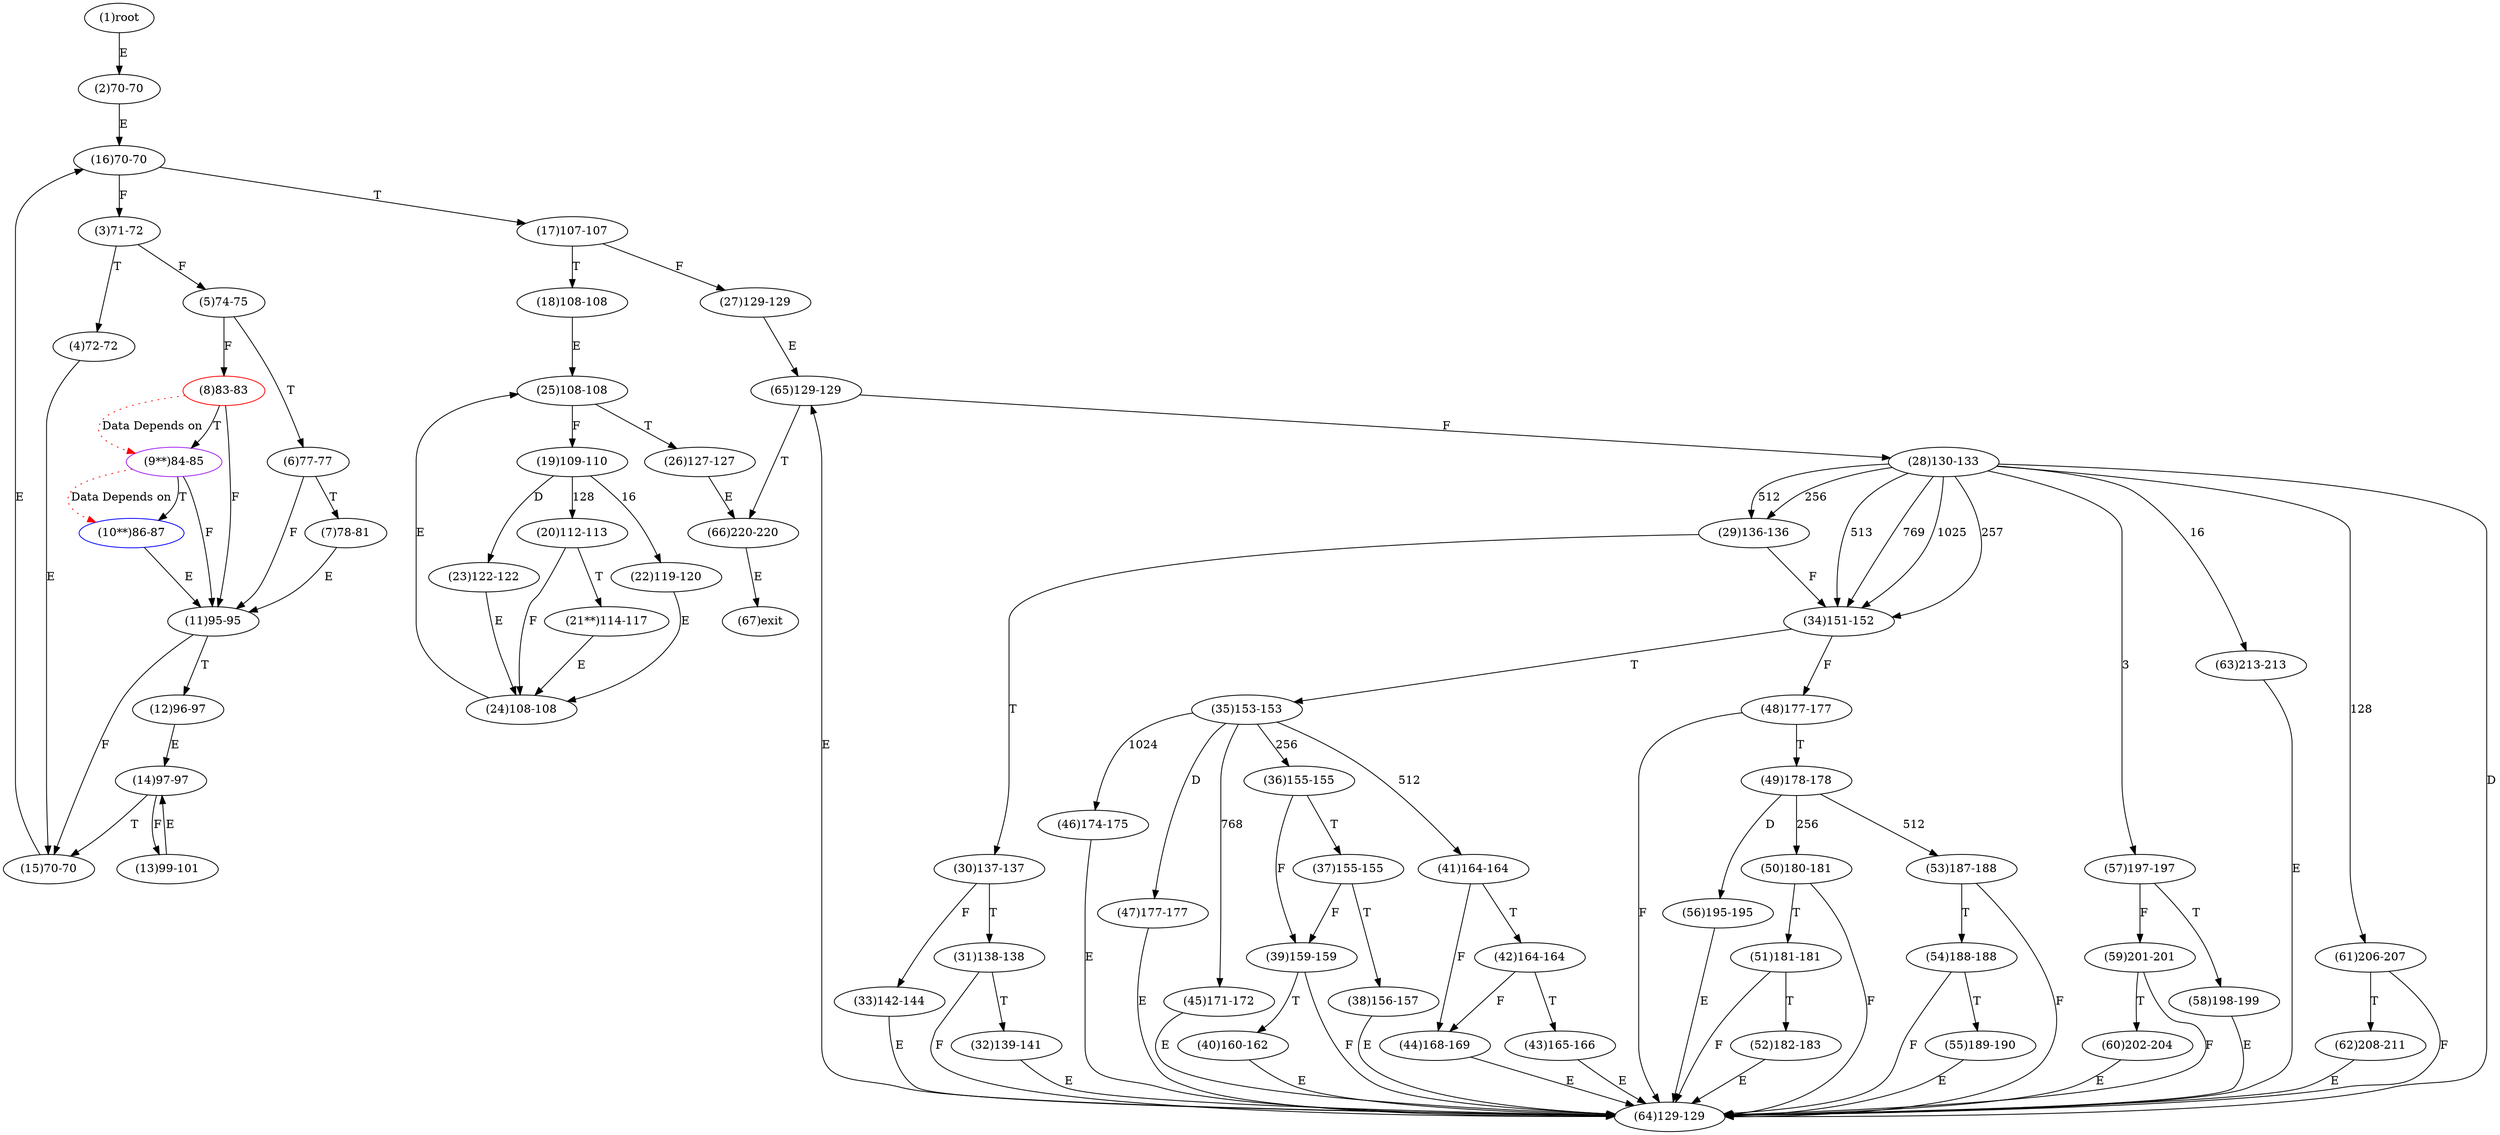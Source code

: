digraph "" { 
1[ label="(1)root"];
2[ label="(2)70-70"];
3[ label="(3)71-72"];
4[ label="(4)72-72"];
5[ label="(5)74-75"];
6[ label="(6)77-77"];
7[ label="(7)78-81"];
8[ label="(8)83-83",color=red];
9[ label="(9**)84-85",color=purple];
10[ label="(10**)86-87",color=blue];
11[ label="(11)95-95"];
12[ label="(12)96-97"];
13[ label="(13)99-101"];
14[ label="(14)97-97"];
15[ label="(15)70-70"];
17[ label="(17)107-107"];
16[ label="(16)70-70"];
19[ label="(19)109-110"];
18[ label="(18)108-108"];
21[ label="(21**)114-117"];
20[ label="(20)112-113"];
23[ label="(23)122-122"];
22[ label="(22)119-120"];
25[ label="(25)108-108"];
24[ label="(24)108-108"];
27[ label="(27)129-129"];
26[ label="(26)127-127"];
29[ label="(29)136-136"];
28[ label="(28)130-133"];
31[ label="(31)138-138"];
30[ label="(30)137-137"];
34[ label="(34)151-152"];
35[ label="(35)153-153"];
32[ label="(32)139-141"];
33[ label="(33)142-144"];
38[ label="(38)156-157"];
39[ label="(39)159-159"];
36[ label="(36)155-155"];
37[ label="(37)155-155"];
42[ label="(42)164-164"];
43[ label="(43)165-166"];
40[ label="(40)160-162"];
41[ label="(41)164-164"];
46[ label="(46)174-175"];
47[ label="(47)177-177"];
44[ label="(44)168-169"];
45[ label="(45)171-172"];
51[ label="(51)181-181"];
50[ label="(50)180-181"];
49[ label="(49)178-178"];
48[ label="(48)177-177"];
55[ label="(55)189-190"];
54[ label="(54)188-188"];
53[ label="(53)187-188"];
52[ label="(52)182-183"];
59[ label="(59)201-201"];
58[ label="(58)198-199"];
57[ label="(57)197-197"];
56[ label="(56)195-195"];
63[ label="(63)213-213"];
62[ label="(62)208-211"];
61[ label="(61)206-207"];
60[ label="(60)202-204"];
64[ label="(64)129-129"];
65[ label="(65)129-129"];
66[ label="(66)220-220"];
67[ label="(67)exit"];
1->2[ label="E"];
2->16[ label="E"];
3->5[ label="F"];
3->4[ label="T"];
4->15[ label="E"];
5->8[ label="F"];
5->6[ label="T"];
6->11[ label="F"];
6->7[ label="T"];
7->11[ label="E"];
8->11[ label="F"];
8->9[ label="T"];
9->11[ label="F"];
9->10[ label="T"];
10->11[ label="E"];
11->15[ label="F"];
11->12[ label="T"];
12->14[ label="E"];
13->14[ label="E"];
14->13[ label="F"];
14->15[ label="T"];
15->16[ label="E"];
16->3[ label="F"];
16->17[ label="T"];
17->27[ label="F"];
17->18[ label="T"];
18->25[ label="E"];
19->22[ label="16"];
19->20[ label="128"];
19->23[ label="D"];
20->24[ label="F"];
20->21[ label="T"];
21->24[ label="E"];
22->24[ label="E"];
23->24[ label="E"];
24->25[ label="E"];
25->19[ label="F"];
25->26[ label="T"];
26->66[ label="E"];
27->65[ label="E"];
28->57[ label="3"];
28->63[ label="16"];
28->61[ label="128"];
28->29[ label="256"];
28->34[ label="257"];
28->29[ label="512"];
28->34[ label="513"];
28->34[ label="769"];
28->34[ label="1025"];
28->64[ label="D"];
29->34[ label="F"];
29->30[ label="T"];
30->33[ label="F"];
30->31[ label="T"];
31->64[ label="F"];
31->32[ label="T"];
32->64[ label="E"];
33->64[ label="E"];
34->48[ label="F"];
34->35[ label="T"];
35->36[ label="256"];
35->41[ label="512"];
35->45[ label="768"];
35->46[ label="1024"];
35->47[ label="D"];
36->39[ label="F"];
36->37[ label="T"];
37->39[ label="F"];
37->38[ label="T"];
38->64[ label="E"];
39->64[ label="F"];
39->40[ label="T"];
40->64[ label="E"];
41->44[ label="F"];
41->42[ label="T"];
42->44[ label="F"];
42->43[ label="T"];
43->64[ label="E"];
44->64[ label="E"];
45->64[ label="E"];
46->64[ label="E"];
47->64[ label="E"];
48->64[ label="F"];
48->49[ label="T"];
49->50[ label="256"];
49->53[ label="512"];
49->56[ label="D"];
50->64[ label="F"];
50->51[ label="T"];
51->64[ label="F"];
51->52[ label="T"];
52->64[ label="E"];
53->64[ label="F"];
53->54[ label="T"];
54->64[ label="F"];
54->55[ label="T"];
55->64[ label="E"];
56->64[ label="E"];
57->59[ label="F"];
57->58[ label="T"];
58->64[ label="E"];
59->64[ label="F"];
59->60[ label="T"];
60->64[ label="E"];
61->64[ label="F"];
61->62[ label="T"];
62->64[ label="E"];
63->64[ label="E"];
64->65[ label="E"];
65->28[ label="F"];
65->66[ label="T"];
66->67[ label="E"];
8->9[ color="red" label="Data Depends on" style = dotted ];
9->10[ color="red" label="Data Depends on" style = dotted ];
}
